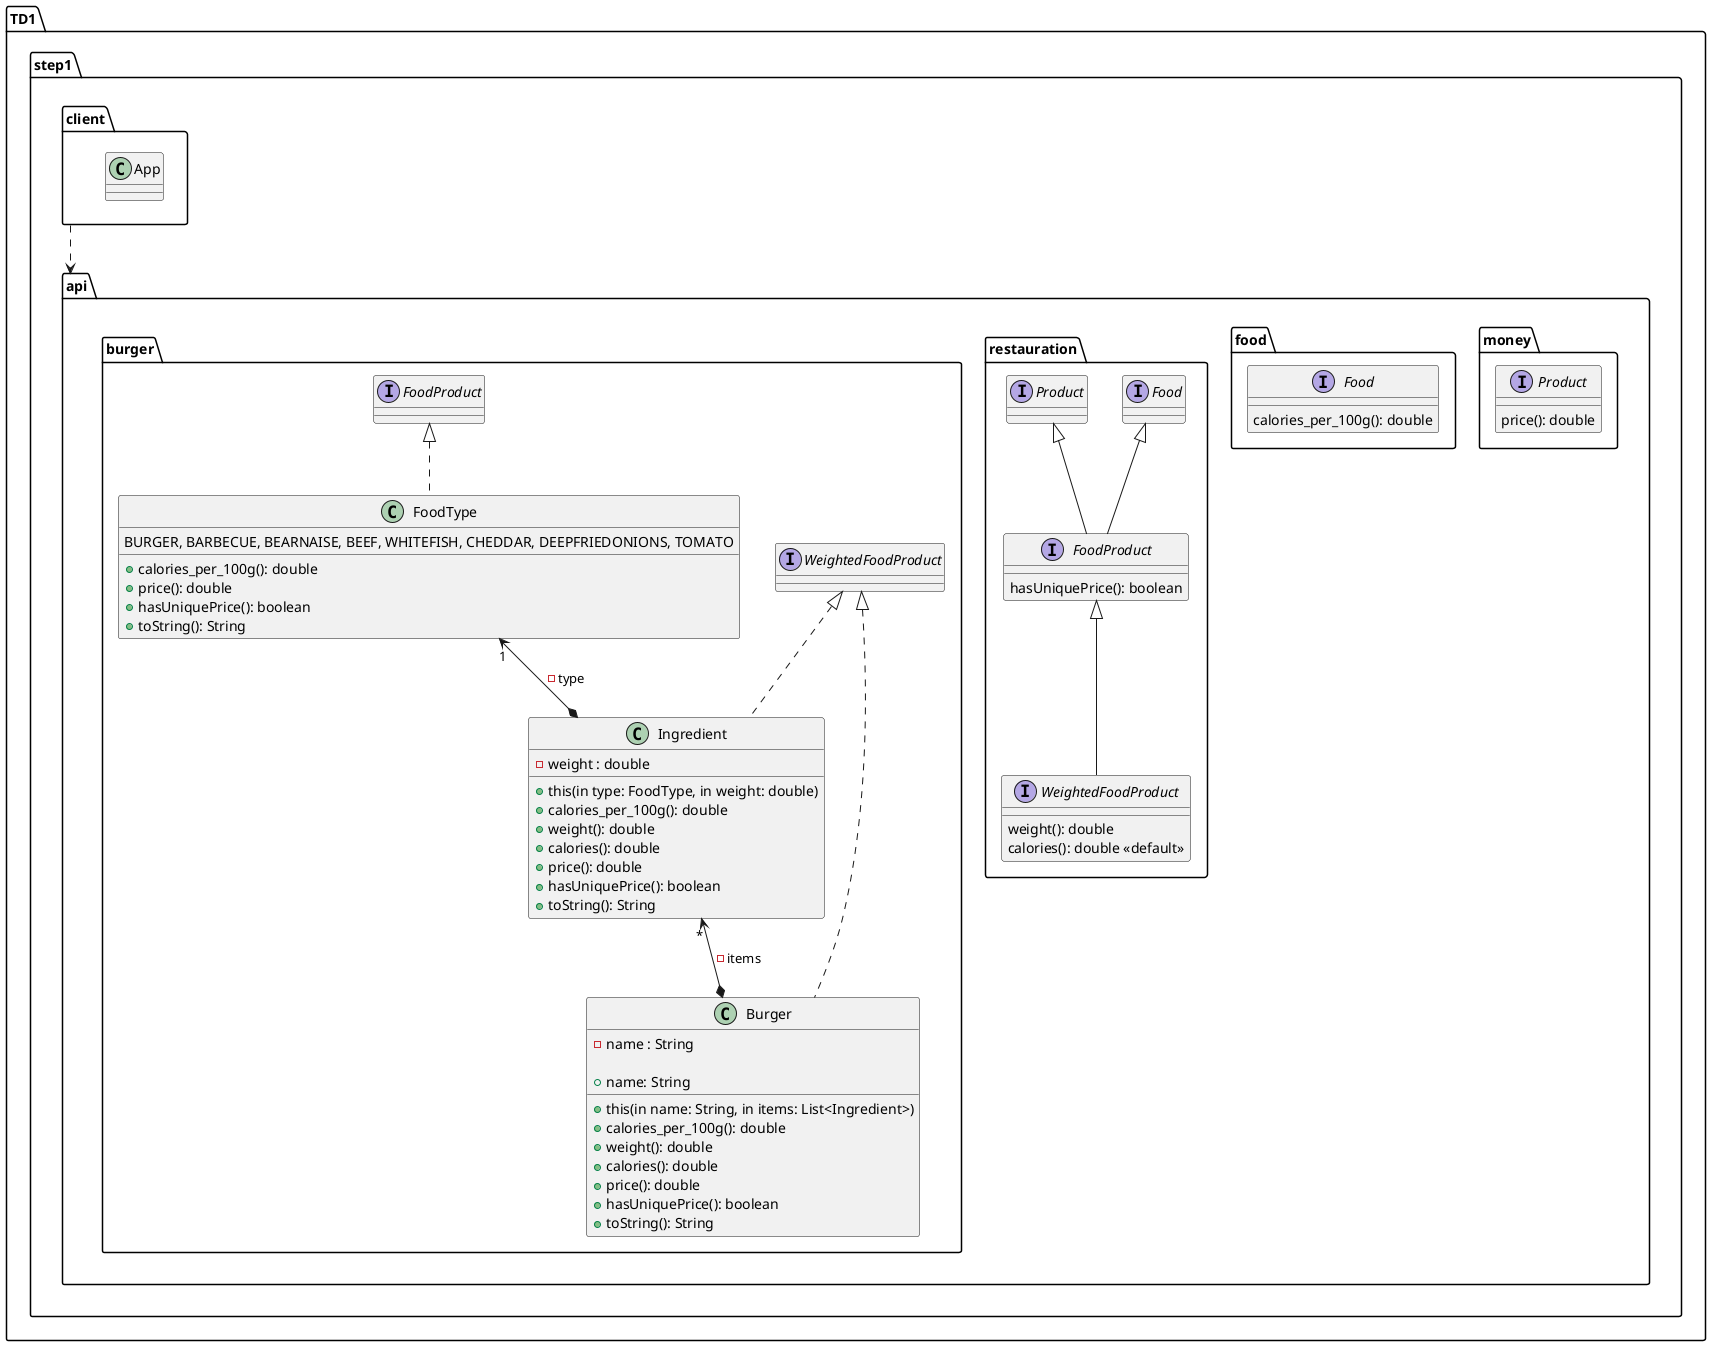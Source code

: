 @startuml TD1Step2
package TD1 {
  package step1 {
    package api {
        package money {
            interface Product{
                price(): double
            }
        }

        package food {
            interface Food{
                calories_per_100g(): double
            }
        }

        package restauration {
            interface FoodProduct extends Food, Product{
                hasUniquePrice(): boolean
            }

            interface WeightedFoodProduct extends FoodProduct{
                weight(): double
                calories(): double <<default>>
            }

        }

        package burger {
            class Burger implements WeightedFoodProduct{
                -name : String

                +this(in name: String, in items: List<Ingredient>)
                +name: String
                +calories_per_100g(): double
                +weight(): double
                +calories(): double
                +price(): double
                +hasUniquePrice(): boolean
                +toString(): String
            }

            class Ingredient implements WeightedFoodProduct{
                -weight : double

                +this(in type: FoodType, in weight: double)
                +calories_per_100g(): double
                +weight(): double
                +calories(): double
                +price(): double
                +hasUniquePrice(): boolean
                +toString(): String
            }

            class FoodType implements FoodProduct{
                BURGER, BARBECUE, BEARNAISE, BEEF, WHITEFISH, CHEDDAR, DEEPFRIEDONIONS, TOMATO

                +calories_per_100g(): double
                +price(): double
                +hasUniquePrice(): boolean
                +toString(): String
            }

        }

        Ingredient "*" <--*  Burger : -items
        FoodType "1" <--*  Ingredient : -type


    }

    package client {
        class App
    }

  }

  client ..> api

}



@enduml